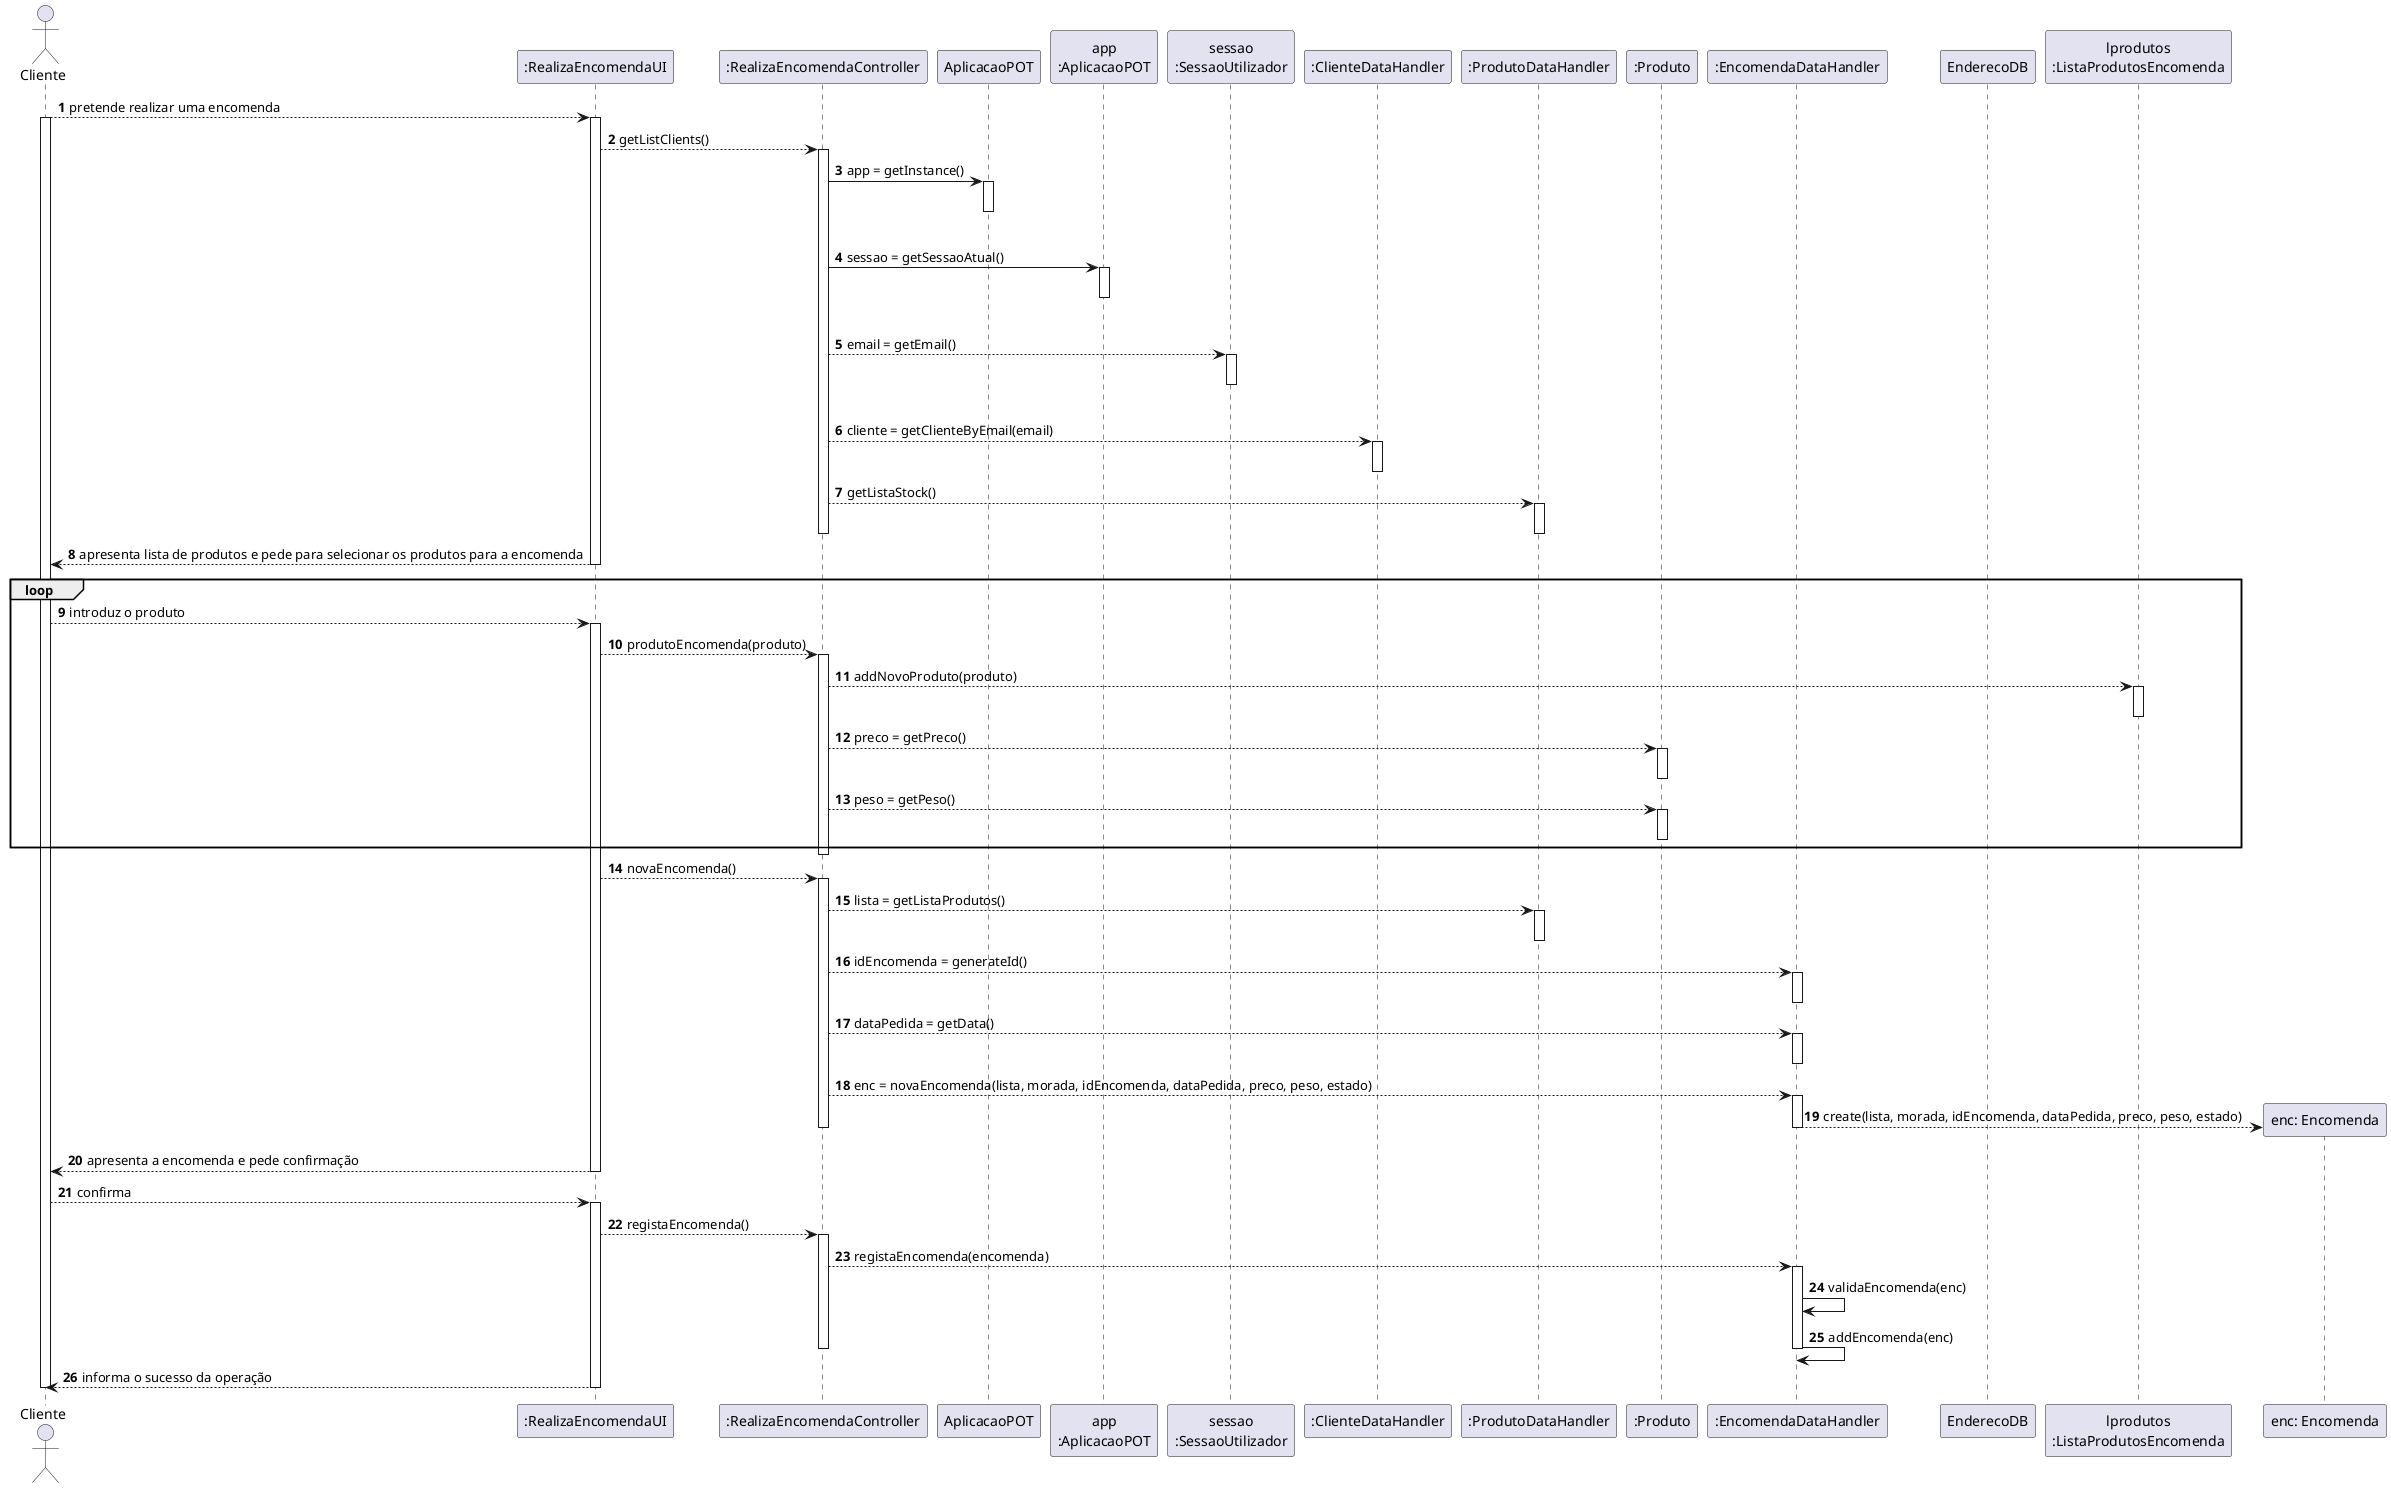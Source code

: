 @startuml
autonumber
'hide footbox
actor "Cliente" as CLI

participant ":RealizaEncomendaUI" as UI
participant ":RealizaEncomendaController" as CTRL
participant "AplicacaoPOT" as _APP
participant "app\n:AplicacaoPOT" as APP
participant "sessao\n:SessaoUtilizador" as SESSAO
participant ":ClienteDataHandler" as DH
participant ":ProdutoDataHandler" as PDH
participant ":Produto" as PRO
participant ":EncomendaDataHandler" as EDH
participant "EnderecoDB" as END
participant "lprodutos\n:ListaProdutosEncomenda" as LPROD
participant "enc: Encomenda" as ENC


CLI --> UI : pretende realizar uma encomenda
activate CLI
activate UI

UI --> CTRL : getListClients()
activate CTRL

CTRL -> _APP: app = getInstance()
activate _APP
|||
deactivate _APP

CTRL -> APP: sessao = getSessaoAtual()
activate APP
|||
deactivate APP

CTRL --> SESSAO : email = getEmail()
activate SESSAO
|||
deactivate SESSAO


CTRL --> DH : cliente = getClienteByEmail(email)
activate DH
deactivate DH

deactivate DH
CTRL --> PDH : getListaStock()
activate PDH
deactivate PDH

deactivate DH
deactivate CTRL

UI --> CLI : apresenta lista de produtos e pede para selecionar os produtos para a encomenda
deactivate UI


LOOP
CLI --> UI : introduz o produto
activate UI

UI --> CTRL : produtoEncomenda(produto)
activate CTRL

CTRL --> LPROD : addNovoProduto(produto)
activate LPROD

deactivate PDH
deactivate LPROD

CTRL --> PRO : preco = getPreco()
activate PRO
deactivate PRO

CTRL --> PRO : peso = getPeso()
activate PRO
deactivate PRO

END LOOP
deactivate CTRL

UI --> CTRL : novaEncomenda()
activate CTRL

CTRL --> PDH : lista = getListaProdutos()
activate PDH
deactivate PDH

CTRL --> EDH : idEncomenda = generateId()
activate EDH
deactivate EDH

CTRL --> EDH : dataPedida = getData()
activate EDH
deactivate EDH

CTRL --> EDH : enc = novaEncomenda(lista, morada, idEncomenda, dataPedida, preco, peso, estado)
activate EDH

EDH --> ENC ** : create(lista, morada, idEncomenda, dataPedida, preco, peso, estado)
deactivate EDH

deactivate CTRL

UI --> CLI : apresenta a encomenda e pede confirmação
deactivate UI

CLI --> UI : confirma
activate UI

UI --> CTRL : registaEncomenda()
activate CTRL

CTRL --> EDH : registaEncomenda(encomenda)
activate EDH
EDH -> EDH : validaEncomenda(enc)
EDH -> EDH: addEncomenda(enc)
deactivate EDH

deactivate CTRL

UI --> CLI : informa o sucesso da operação
deactivate UI
deactivate CLI

@enduml